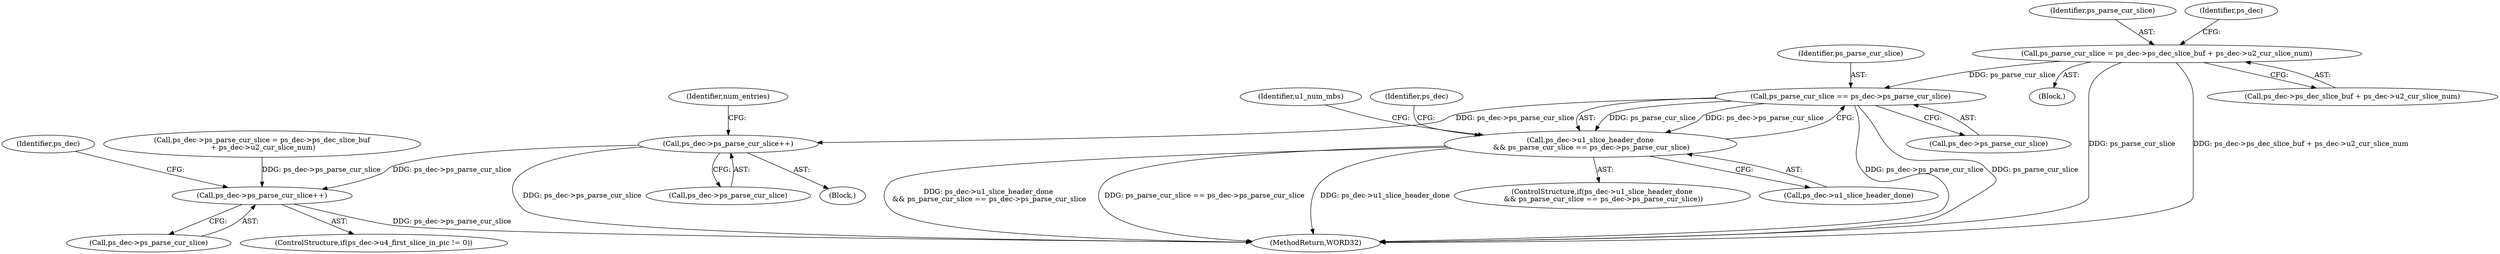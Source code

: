 digraph "0_Android_4a524d3a8ae9aa20c36430008e6bd429443f8f1d_1@integer" {
"1000467" [label="(Call,ps_parse_cur_slice = ps_dec->ps_dec_slice_buf + ps_dec->u2_cur_slice_num)"];
"1000481" [label="(Call,ps_parse_cur_slice == ps_dec->ps_parse_cur_slice)"];
"1000477" [label="(Call,ps_dec->u1_slice_header_done\n && ps_parse_cur_slice == ps_dec->ps_parse_cur_slice)"];
"1000705" [label="(Call,ps_dec->ps_parse_cur_slice++)"];
"1001246" [label="(Call,ps_dec->ps_parse_cur_slice++)"];
"1000465" [label="(Block,)"];
"1001284" [label="(MethodReturn,WORD32)"];
"1000477" [label="(Call,ps_dec->u1_slice_header_done\n && ps_parse_cur_slice == ps_dec->ps_parse_cur_slice)"];
"1000488" [label="(Identifier,u1_num_mbs)"];
"1000476" [label="(ControlStructure,if(ps_dec->u1_slice_header_done\n && ps_parse_cur_slice == ps_dec->ps_parse_cur_slice))"];
"1001252" [label="(Identifier,ps_dec)"];
"1000727" [label="(Identifier,num_entries)"];
"1000469" [label="(Call,ps_dec->ps_dec_slice_buf + ps_dec->u2_cur_slice_num)"];
"1000706" [label="(Call,ps_dec->ps_parse_cur_slice)"];
"1000711" [label="(Call,ps_dec->ps_parse_cur_slice = ps_dec->ps_dec_slice_buf\n + ps_dec->u2_cur_slice_num)"];
"1001246" [label="(Call,ps_dec->ps_parse_cur_slice++)"];
"1000468" [label="(Identifier,ps_parse_cur_slice)"];
"1000478" [label="(Call,ps_dec->u1_slice_header_done)"];
"1000483" [label="(Call,ps_dec->ps_parse_cur_slice)"];
"1000482" [label="(Identifier,ps_parse_cur_slice)"];
"1000479" [label="(Identifier,ps_dec)"];
"1000713" [label="(Identifier,ps_dec)"];
"1000467" [label="(Call,ps_parse_cur_slice = ps_dec->ps_dec_slice_buf + ps_dec->u2_cur_slice_num)"];
"1001247" [label="(Call,ps_dec->ps_parse_cur_slice)"];
"1000486" [label="(Block,)"];
"1000481" [label="(Call,ps_parse_cur_slice == ps_dec->ps_parse_cur_slice)"];
"1000705" [label="(Call,ps_dec->ps_parse_cur_slice++)"];
"1001240" [label="(ControlStructure,if(ps_dec->u4_first_slice_in_pic != 0))"];
"1000467" -> "1000465"  [label="AST: "];
"1000467" -> "1000469"  [label="CFG: "];
"1000468" -> "1000467"  [label="AST: "];
"1000469" -> "1000467"  [label="AST: "];
"1000479" -> "1000467"  [label="CFG: "];
"1000467" -> "1001284"  [label="DDG: ps_parse_cur_slice"];
"1000467" -> "1001284"  [label="DDG: ps_dec->ps_dec_slice_buf + ps_dec->u2_cur_slice_num"];
"1000467" -> "1000481"  [label="DDG: ps_parse_cur_slice"];
"1000481" -> "1000477"  [label="AST: "];
"1000481" -> "1000483"  [label="CFG: "];
"1000482" -> "1000481"  [label="AST: "];
"1000483" -> "1000481"  [label="AST: "];
"1000477" -> "1000481"  [label="CFG: "];
"1000481" -> "1001284"  [label="DDG: ps_dec->ps_parse_cur_slice"];
"1000481" -> "1001284"  [label="DDG: ps_parse_cur_slice"];
"1000481" -> "1000477"  [label="DDG: ps_parse_cur_slice"];
"1000481" -> "1000477"  [label="DDG: ps_dec->ps_parse_cur_slice"];
"1000481" -> "1000705"  [label="DDG: ps_dec->ps_parse_cur_slice"];
"1000477" -> "1000476"  [label="AST: "];
"1000477" -> "1000478"  [label="CFG: "];
"1000478" -> "1000477"  [label="AST: "];
"1000488" -> "1000477"  [label="CFG: "];
"1000713" -> "1000477"  [label="CFG: "];
"1000477" -> "1001284"  [label="DDG: ps_dec->u1_slice_header_done\n && ps_parse_cur_slice == ps_dec->ps_parse_cur_slice"];
"1000477" -> "1001284"  [label="DDG: ps_parse_cur_slice == ps_dec->ps_parse_cur_slice"];
"1000477" -> "1001284"  [label="DDG: ps_dec->u1_slice_header_done"];
"1000705" -> "1000486"  [label="AST: "];
"1000705" -> "1000706"  [label="CFG: "];
"1000706" -> "1000705"  [label="AST: "];
"1000727" -> "1000705"  [label="CFG: "];
"1000705" -> "1001284"  [label="DDG: ps_dec->ps_parse_cur_slice"];
"1000705" -> "1001246"  [label="DDG: ps_dec->ps_parse_cur_slice"];
"1001246" -> "1001240"  [label="AST: "];
"1001246" -> "1001247"  [label="CFG: "];
"1001247" -> "1001246"  [label="AST: "];
"1001252" -> "1001246"  [label="CFG: "];
"1001246" -> "1001284"  [label="DDG: ps_dec->ps_parse_cur_slice"];
"1000711" -> "1001246"  [label="DDG: ps_dec->ps_parse_cur_slice"];
}
